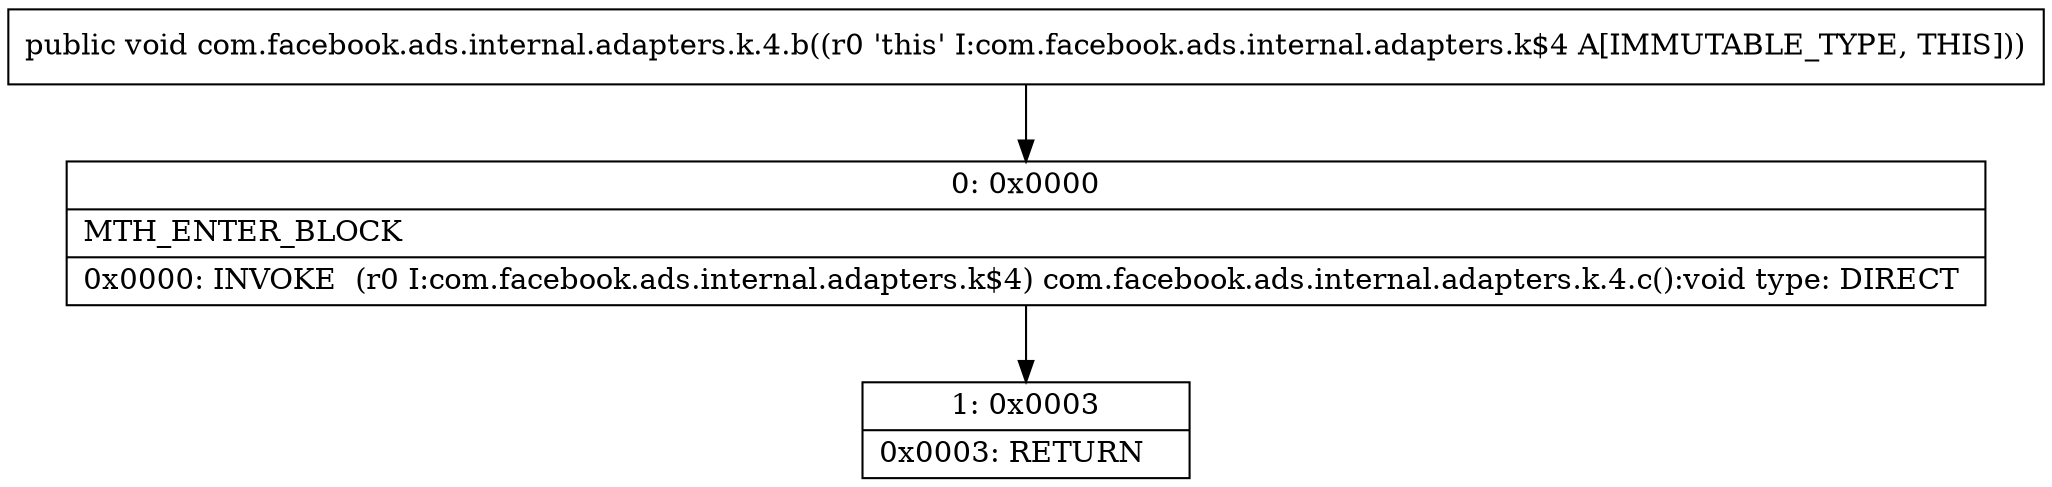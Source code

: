 digraph "CFG forcom.facebook.ads.internal.adapters.k.4.b()V" {
Node_0 [shape=record,label="{0\:\ 0x0000|MTH_ENTER_BLOCK\l|0x0000: INVOKE  (r0 I:com.facebook.ads.internal.adapters.k$4) com.facebook.ads.internal.adapters.k.4.c():void type: DIRECT \l}"];
Node_1 [shape=record,label="{1\:\ 0x0003|0x0003: RETURN   \l}"];
MethodNode[shape=record,label="{public void com.facebook.ads.internal.adapters.k.4.b((r0 'this' I:com.facebook.ads.internal.adapters.k$4 A[IMMUTABLE_TYPE, THIS])) }"];
MethodNode -> Node_0;
Node_0 -> Node_1;
}

